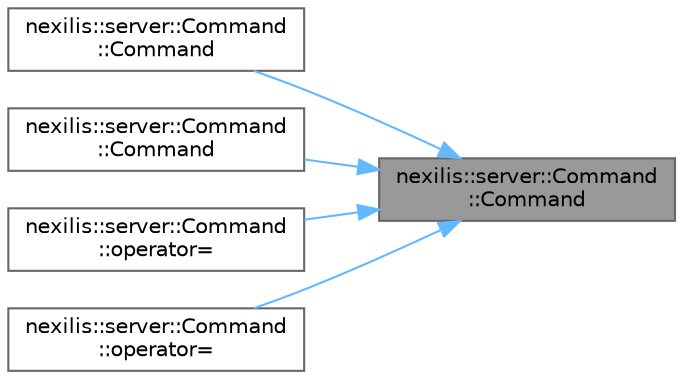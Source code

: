 digraph "nexilis::server::Command::Command"
{
 // LATEX_PDF_SIZE
  bgcolor="transparent";
  edge [fontname=Helvetica,fontsize=10,labelfontname=Helvetica,labelfontsize=10];
  node [fontname=Helvetica,fontsize=10,shape=box,height=0.2,width=0.4];
  rankdir="RL";
  Node1 [id="Node000001",label="nexilis::server::Command\l::Command",height=0.2,width=0.4,color="gray40", fillcolor="grey60", style="filled", fontcolor="black",tooltip=" "];
  Node1 -> Node2 [id="edge1_Node000001_Node000002",dir="back",color="steelblue1",style="solid",tooltip=" "];
  Node2 [id="Node000002",label="nexilis::server::Command\l::Command",height=0.2,width=0.4,color="grey40", fillcolor="white", style="filled",URL="$da/d15/classnexilis_1_1server_1_1Command.html#aa70bf0474e54cb90830fb0e0eceb6695",tooltip=" "];
  Node1 -> Node3 [id="edge2_Node000001_Node000003",dir="back",color="steelblue1",style="solid",tooltip=" "];
  Node3 [id="Node000003",label="nexilis::server::Command\l::Command",height=0.2,width=0.4,color="grey40", fillcolor="white", style="filled",URL="$da/d15/classnexilis_1_1server_1_1Command.html#a38735a4554609ade86fd5c4fe672e442",tooltip="Deleted copy constructor."];
  Node1 -> Node4 [id="edge3_Node000001_Node000004",dir="back",color="steelblue1",style="solid",tooltip=" "];
  Node4 [id="Node000004",label="nexilis::server::Command\l::operator=",height=0.2,width=0.4,color="grey40", fillcolor="white", style="filled",URL="$da/d15/classnexilis_1_1server_1_1Command.html#ae9e4b6ad31d5c3d6c25ee03b3d30d69d",tooltip=" "];
  Node1 -> Node5 [id="edge4_Node000001_Node000005",dir="back",color="steelblue1",style="solid",tooltip=" "];
  Node5 [id="Node000005",label="nexilis::server::Command\l::operator=",height=0.2,width=0.4,color="grey40", fillcolor="white", style="filled",URL="$da/d15/classnexilis_1_1server_1_1Command.html#a2d49d7ed265f7e6d1deb2bae8060f686",tooltip="Deleted copy assignment operator."];
}
